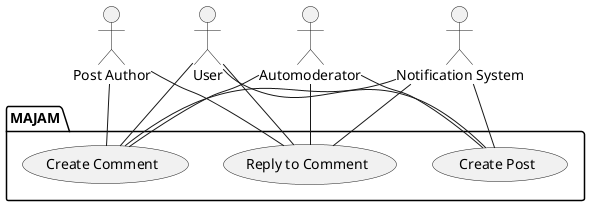 @startuml

actor "User" as user
actor "Post Author" as author
actor "Automoderator" as automod
actor "Notification System" as notsys

package "MAJAM" {
	usecase "Create Post" as CreatePost
	usecase "Create Comment" as CreateCom
	usecase "Reply to Comment" as ReplyCom
}

user -- CreatePost
automod -- CreatePost
notsys -- CreatePost

user -- CreateCom
author -- CreateCom
automod -- CreateCom
notsys -- CreateCom

user -- ReplyCom
author -- ReplyCom
automod -- ReplyCom
notsys -- ReplyCom

@enduml
